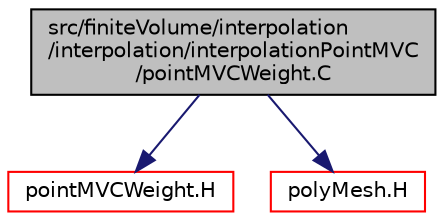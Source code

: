 digraph "src/finiteVolume/interpolation/interpolation/interpolationPointMVC/pointMVCWeight.C"
{
  bgcolor="transparent";
  edge [fontname="Helvetica",fontsize="10",labelfontname="Helvetica",labelfontsize="10"];
  node [fontname="Helvetica",fontsize="10",shape=record];
  Node0 [label="src/finiteVolume/interpolation\l/interpolation/interpolationPointMVC\l/pointMVCWeight.C",height=0.2,width=0.4,color="black", fillcolor="grey75", style="filled", fontcolor="black"];
  Node0 -> Node1 [color="midnightblue",fontsize="10",style="solid",fontname="Helvetica"];
  Node1 [label="pointMVCWeight.H",height=0.2,width=0.4,color="red",URL="$a04046.html"];
  Node0 -> Node203 [color="midnightblue",fontsize="10",style="solid",fontname="Helvetica"];
  Node203 [label="polyMesh.H",height=0.2,width=0.4,color="red",URL="$a12398.html"];
}
